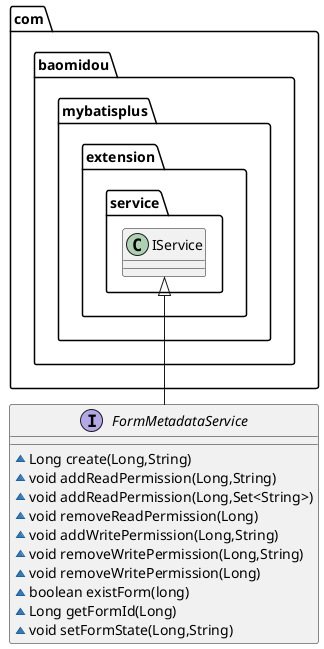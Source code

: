 @startuml
interface FormMetadataService {
~ Long create(Long,String)
~ void addReadPermission(Long,String)
~ void addReadPermission(Long,Set<String>)
~ void removeReadPermission(Long)
~ void addWritePermission(Long,String)
~ void removeWritePermission(Long,String)
~ void removeWritePermission(Long)
~ boolean existForm(long)
~ Long getFormId(Long)
~ void setFormState(Long,String)
}


com.baomidou.mybatisplus.extension.service.IService <|-- FormMetadataService
@enduml